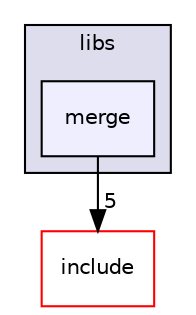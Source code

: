 digraph "merge" {
  compound=true
  node [ fontsize="10", fontname="Helvetica"];
  edge [ labelfontsize="10", labelfontname="Helvetica"];
  subgraph clusterdir_87a455bccb09a92130c26a11a880c98a {
    graph [ bgcolor="#ddddee", pencolor="black", label="libs" fontname="Helvetica", fontsize="10", URL="dir_87a455bccb09a92130c26a11a880c98a.html"]
  dir_c210ee85d85f6df8c43d8af3d283b003 [shape=box, label="merge", style="filled", fillcolor="#eeeeff", pencolor="black", URL="dir_c210ee85d85f6df8c43d8af3d283b003.html"];
  }
  dir_b0856f6b0d80ccb263b2f415c91f9e17 [shape=box label="include" fillcolor="white" style="filled" color="red" URL="dir_b0856f6b0d80ccb263b2f415c91f9e17.html"];
  dir_c210ee85d85f6df8c43d8af3d283b003->dir_b0856f6b0d80ccb263b2f415c91f9e17 [headlabel="5", labeldistance=1.5 headhref="dir_000076_000046.html"];
}
